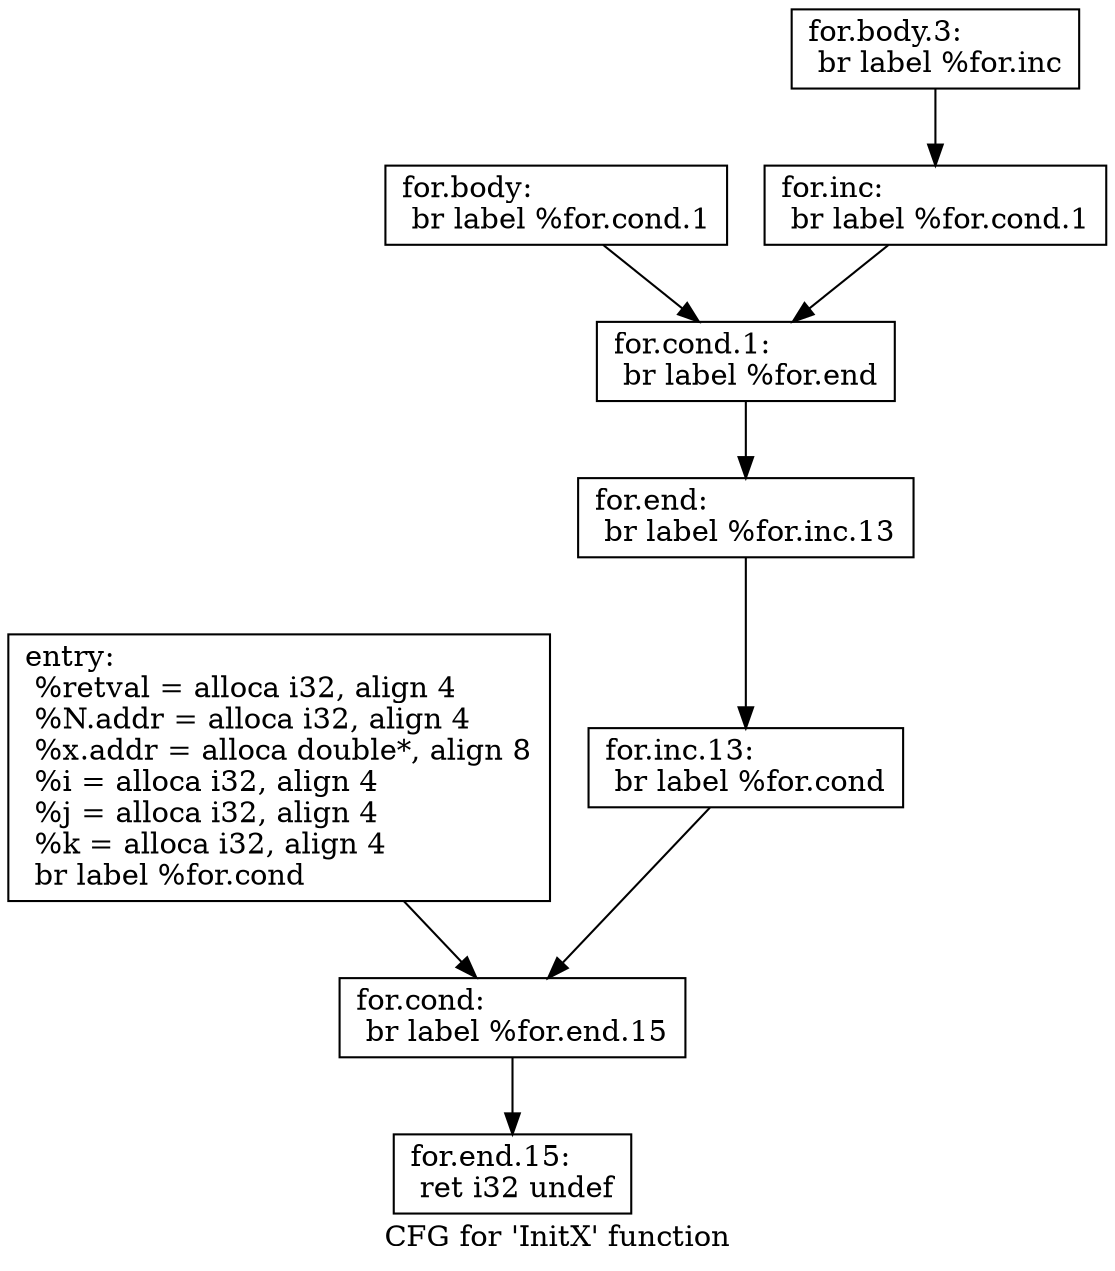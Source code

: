 digraph "CFG for 'InitX' function" {
	label="CFG for 'InitX' function";

	Node0x5daa4c0 [shape=record,label="{entry:\l  %retval = alloca i32, align 4\l  %N.addr = alloca i32, align 4\l  %x.addr = alloca double*, align 8\l  %i = alloca i32, align 4\l  %j = alloca i32, align 4\l  %k = alloca i32, align 4\l  br label %for.cond\l}"];
	Node0x5daa4c0 -> Node0x5daa510;
	Node0x5daa510 [shape=record,label="{for.cond:                                         \l  br label %for.end.15\l}"];
	Node0x5daa510 -> Node0x5daa740;
	Node0x5daa560 [shape=record,label="{for.body:                                         \l  br label %for.cond.1\l}"];
	Node0x5daa560 -> Node0x5daa5b0;
	Node0x5daa5b0 [shape=record,label="{for.cond.1:                                       \l  br label %for.end\l}"];
	Node0x5daa5b0 -> Node0x5daa6a0;
	Node0x5daa600 [shape=record,label="{for.body.3:                                       \l  br label %for.inc\l}"];
	Node0x5daa600 -> Node0x5daa650;
	Node0x5daa650 [shape=record,label="{for.inc:                                          \l  br label %for.cond.1\l}"];
	Node0x5daa650 -> Node0x5daa5b0;
	Node0x5daa6a0 [shape=record,label="{for.end:                                          \l  br label %for.inc.13\l}"];
	Node0x5daa6a0 -> Node0x5daa6f0;
	Node0x5daa6f0 [shape=record,label="{for.inc.13:                                       \l  br label %for.cond\l}"];
	Node0x5daa6f0 -> Node0x5daa510;
	Node0x5daa740 [shape=record,label="{for.end.15:                                       \l  ret i32 undef\l}"];
}
